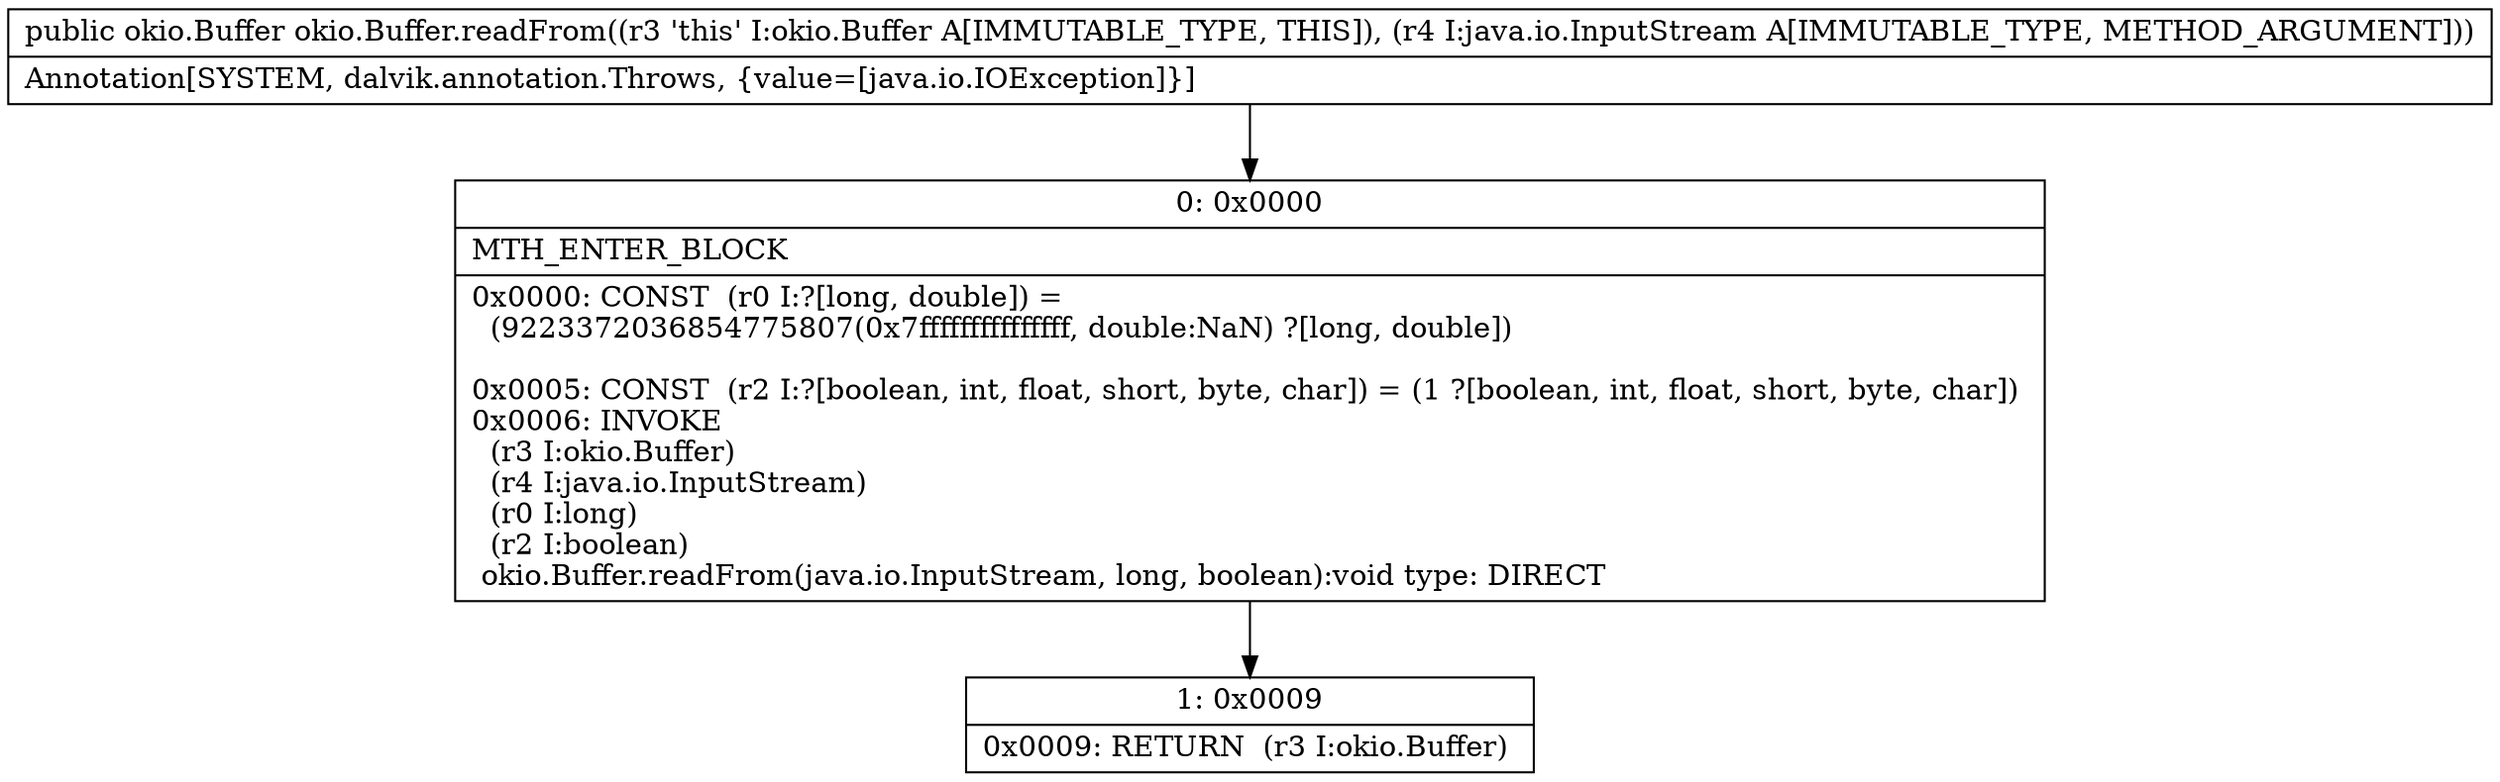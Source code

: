 digraph "CFG forokio.Buffer.readFrom(Ljava\/io\/InputStream;)Lokio\/Buffer;" {
Node_0 [shape=record,label="{0\:\ 0x0000|MTH_ENTER_BLOCK\l|0x0000: CONST  (r0 I:?[long, double]) = \l  (9223372036854775807(0x7fffffffffffffff, double:NaN) ?[long, double])\l \l0x0005: CONST  (r2 I:?[boolean, int, float, short, byte, char]) = (1 ?[boolean, int, float, short, byte, char]) \l0x0006: INVOKE  \l  (r3 I:okio.Buffer)\l  (r4 I:java.io.InputStream)\l  (r0 I:long)\l  (r2 I:boolean)\l okio.Buffer.readFrom(java.io.InputStream, long, boolean):void type: DIRECT \l}"];
Node_1 [shape=record,label="{1\:\ 0x0009|0x0009: RETURN  (r3 I:okio.Buffer) \l}"];
MethodNode[shape=record,label="{public okio.Buffer okio.Buffer.readFrom((r3 'this' I:okio.Buffer A[IMMUTABLE_TYPE, THIS]), (r4 I:java.io.InputStream A[IMMUTABLE_TYPE, METHOD_ARGUMENT]))  | Annotation[SYSTEM, dalvik.annotation.Throws, \{value=[java.io.IOException]\}]\l}"];
MethodNode -> Node_0;
Node_0 -> Node_1;
}

